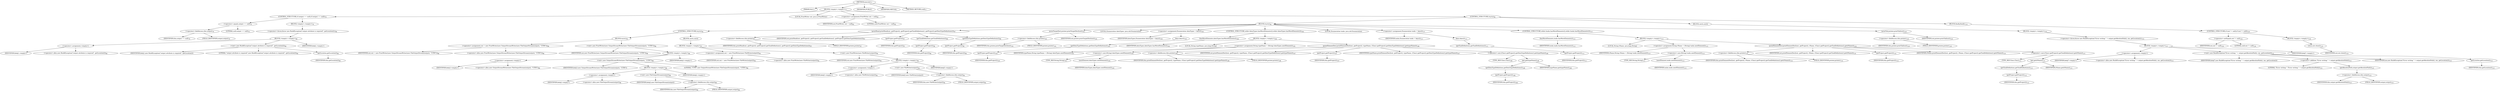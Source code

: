 digraph "execute" {  
"90" [label = <(METHOD,execute)<SUB>77</SUB>> ]
"6" [label = <(PARAM,this)<SUB>77</SUB>> ]
"91" [label = <(BLOCK,&lt;empty&gt;,&lt;empty&gt;)<SUB>77</SUB>> ]
"92" [label = <(CONTROL_STRUCTURE,if (output == null),if (output == null))<SUB>79</SUB>> ]
"93" [label = <(&lt;operator&gt;.equals,output == null)<SUB>79</SUB>> ]
"94" [label = <(&lt;operator&gt;.fieldAccess,this.output)<SUB>79</SUB>> ]
"95" [label = <(IDENTIFIER,this,output == null)<SUB>79</SUB>> ]
"96" [label = <(FIELD_IDENTIFIER,output,output)<SUB>79</SUB>> ]
"97" [label = <(LITERAL,null,output == null)<SUB>79</SUB>> ]
"98" [label = <(BLOCK,&lt;empty&gt;,&lt;empty&gt;)<SUB>79</SUB>> ]
"99" [label = <(&lt;operator&gt;.throw,throw new BuildException(&quot;output attribute is required&quot;, getLocation());)<SUB>80</SUB>> ]
"100" [label = <(BLOCK,&lt;empty&gt;,&lt;empty&gt;)<SUB>80</SUB>> ]
"101" [label = <(&lt;operator&gt;.assignment,&lt;empty&gt;)> ]
"102" [label = <(IDENTIFIER,$obj1,&lt;empty&gt;)> ]
"103" [label = <(&lt;operator&gt;.alloc,new BuildException(&quot;output attribute is required&quot;, getLocation()))<SUB>80</SUB>> ]
"104" [label = <(&lt;init&gt;,new BuildException(&quot;output attribute is required&quot;, getLocation()))<SUB>80</SUB>> ]
"105" [label = <(IDENTIFIER,$obj1,new BuildException(&quot;output attribute is required&quot;, getLocation()))> ]
"106" [label = <(LITERAL,&quot;output attribute is required&quot;,new BuildException(&quot;output attribute is required&quot;, getLocation()))<SUB>80</SUB>> ]
"107" [label = <(getLocation,getLocation())<SUB>80</SUB>> ]
"5" [label = <(IDENTIFIER,this,getLocation())<SUB>80</SUB>> ]
"108" [label = <(IDENTIFIER,$obj1,&lt;empty&gt;)> ]
"8" [label = <(LOCAL,PrintWriter out: java.io.PrintWriter)> ]
"109" [label = <(&lt;operator&gt;.assignment,PrintWriter out = null)<SUB>83</SUB>> ]
"110" [label = <(IDENTIFIER,out,PrintWriter out = null)<SUB>83</SUB>> ]
"111" [label = <(LITERAL,null,PrintWriter out = null)<SUB>83</SUB>> ]
"112" [label = <(CONTROL_STRUCTURE,try,try)<SUB>84</SUB>> ]
"113" [label = <(BLOCK,try,try)<SUB>84</SUB>> ]
"114" [label = <(CONTROL_STRUCTURE,try,try)<SUB>85</SUB>> ]
"115" [label = <(BLOCK,try,try)<SUB>85</SUB>> ]
"116" [label = <(&lt;operator&gt;.assignment,out = new PrintWriter(new OutputStreamWriter(new FileOutputStream(output), &quot;UTF8&quot;)))<SUB>86</SUB>> ]
"117" [label = <(IDENTIFIER,out,out = new PrintWriter(new OutputStreamWriter(new FileOutputStream(output), &quot;UTF8&quot;)))<SUB>86</SUB>> ]
"118" [label = <(&lt;operator&gt;.alloc,new PrintWriter(new OutputStreamWriter(new FileOutputStream(output), &quot;UTF8&quot;)))<SUB>86</SUB>> ]
"119" [label = <(&lt;init&gt;,new PrintWriter(new OutputStreamWriter(new FileOutputStream(output), &quot;UTF8&quot;)))<SUB>86</SUB>> ]
"7" [label = <(IDENTIFIER,out,new PrintWriter(new OutputStreamWriter(new FileOutputStream(output), &quot;UTF8&quot;)))<SUB>86</SUB>> ]
"120" [label = <(BLOCK,&lt;empty&gt;,&lt;empty&gt;)<SUB>86</SUB>> ]
"121" [label = <(&lt;operator&gt;.assignment,&lt;empty&gt;)> ]
"122" [label = <(IDENTIFIER,$obj3,&lt;empty&gt;)> ]
"123" [label = <(&lt;operator&gt;.alloc,new OutputStreamWriter(new FileOutputStream(output), &quot;UTF8&quot;))<SUB>86</SUB>> ]
"124" [label = <(&lt;init&gt;,new OutputStreamWriter(new FileOutputStream(output), &quot;UTF8&quot;))<SUB>86</SUB>> ]
"125" [label = <(IDENTIFIER,$obj3,new OutputStreamWriter(new FileOutputStream(output), &quot;UTF8&quot;))> ]
"126" [label = <(BLOCK,&lt;empty&gt;,&lt;empty&gt;)<SUB>86</SUB>> ]
"127" [label = <(&lt;operator&gt;.assignment,&lt;empty&gt;)> ]
"128" [label = <(IDENTIFIER,$obj2,&lt;empty&gt;)> ]
"129" [label = <(&lt;operator&gt;.alloc,new FileOutputStream(output))<SUB>86</SUB>> ]
"130" [label = <(&lt;init&gt;,new FileOutputStream(output))<SUB>86</SUB>> ]
"131" [label = <(IDENTIFIER,$obj2,new FileOutputStream(output))> ]
"132" [label = <(&lt;operator&gt;.fieldAccess,this.output)<SUB>86</SUB>> ]
"133" [label = <(IDENTIFIER,this,new FileOutputStream(output))<SUB>86</SUB>> ]
"134" [label = <(FIELD_IDENTIFIER,output,output)<SUB>86</SUB>> ]
"135" [label = <(IDENTIFIER,$obj2,&lt;empty&gt;)> ]
"136" [label = <(LITERAL,&quot;UTF8&quot;,new OutputStreamWriter(new FileOutputStream(output), &quot;UTF8&quot;))<SUB>86</SUB>> ]
"137" [label = <(IDENTIFIER,$obj3,&lt;empty&gt;)> ]
"138" [label = <(BLOCK,catch,catch)> ]
"139" [label = <(BLOCK,&lt;empty&gt;,&lt;empty&gt;)<SUB>87</SUB>> ]
"140" [label = <(&lt;operator&gt;.assignment,out = new PrintWriter(new FileWriter(output)))<SUB>94</SUB>> ]
"141" [label = <(IDENTIFIER,out,out = new PrintWriter(new FileWriter(output)))<SUB>94</SUB>> ]
"142" [label = <(&lt;operator&gt;.alloc,new PrintWriter(new FileWriter(output)))<SUB>94</SUB>> ]
"143" [label = <(&lt;init&gt;,new PrintWriter(new FileWriter(output)))<SUB>94</SUB>> ]
"9" [label = <(IDENTIFIER,out,new PrintWriter(new FileWriter(output)))<SUB>94</SUB>> ]
"144" [label = <(BLOCK,&lt;empty&gt;,&lt;empty&gt;)<SUB>94</SUB>> ]
"145" [label = <(&lt;operator&gt;.assignment,&lt;empty&gt;)> ]
"146" [label = <(IDENTIFIER,$obj5,&lt;empty&gt;)> ]
"147" [label = <(&lt;operator&gt;.alloc,new FileWriter(output))<SUB>94</SUB>> ]
"148" [label = <(&lt;init&gt;,new FileWriter(output))<SUB>94</SUB>> ]
"149" [label = <(IDENTIFIER,$obj5,new FileWriter(output))> ]
"150" [label = <(&lt;operator&gt;.fieldAccess,this.output)<SUB>94</SUB>> ]
"151" [label = <(IDENTIFIER,this,new FileWriter(output))<SUB>94</SUB>> ]
"152" [label = <(FIELD_IDENTIFIER,output,output)<SUB>94</SUB>> ]
"153" [label = <(IDENTIFIER,$obj5,&lt;empty&gt;)> ]
"154" [label = <(printHead,printHead(out, getProject(), getProject().getTaskDefinitions(), getProject().getDataTypeDefinitions()))<SUB>97</SUB>> ]
"155" [label = <(&lt;operator&gt;.fieldAccess,this.printer)<SUB>97</SUB>> ]
"156" [label = <(IDENTIFIER,this,printHead(out, getProject(), getProject().getTaskDefinitions(), getProject().getDataTypeDefinitions()))<SUB>97</SUB>> ]
"157" [label = <(FIELD_IDENTIFIER,printer,printer)<SUB>97</SUB>> ]
"158" [label = <(IDENTIFIER,out,printHead(out, getProject(), getProject().getTaskDefinitions(), getProject().getDataTypeDefinitions()))<SUB>97</SUB>> ]
"159" [label = <(getProject,getProject())<SUB>97</SUB>> ]
"10" [label = <(IDENTIFIER,this,getProject())<SUB>97</SUB>> ]
"160" [label = <(getTaskDefinitions,getTaskDefinitions())<SUB>98</SUB>> ]
"161" [label = <(getProject,getProject())<SUB>98</SUB>> ]
"11" [label = <(IDENTIFIER,this,getProject())<SUB>98</SUB>> ]
"162" [label = <(getDataTypeDefinitions,getDataTypeDefinitions())<SUB>99</SUB>> ]
"163" [label = <(getProject,getProject())<SUB>99</SUB>> ]
"12" [label = <(IDENTIFIER,this,getProject())<SUB>99</SUB>> ]
"164" [label = <(printTargetDecl,printer.printTargetDecl(out))<SUB>101</SUB>> ]
"165" [label = <(&lt;operator&gt;.fieldAccess,this.printer)<SUB>101</SUB>> ]
"166" [label = <(IDENTIFIER,this,printer.printTargetDecl(out))<SUB>101</SUB>> ]
"167" [label = <(FIELD_IDENTIFIER,printer,printer)<SUB>101</SUB>> ]
"168" [label = <(IDENTIFIER,out,printer.printTargetDecl(out))<SUB>101</SUB>> ]
"169" [label = <(LOCAL,Enumeration dataTypes: java.util.Enumeration)> ]
"170" [label = <(&lt;operator&gt;.assignment,Enumeration dataTypes = keys())<SUB>103</SUB>> ]
"171" [label = <(IDENTIFIER,dataTypes,Enumeration dataTypes = keys())<SUB>103</SUB>> ]
"172" [label = <(keys,keys())<SUB>103</SUB>> ]
"173" [label = <(getDataTypeDefinitions,getDataTypeDefinitions())<SUB>103</SUB>> ]
"174" [label = <(getProject,getProject())<SUB>103</SUB>> ]
"13" [label = <(IDENTIFIER,this,getProject())<SUB>103</SUB>> ]
"175" [label = <(CONTROL_STRUCTURE,while (dataTypes.hasMoreElements()),while (dataTypes.hasMoreElements()))<SUB>104</SUB>> ]
"176" [label = <(hasMoreElements,dataTypes.hasMoreElements())<SUB>104</SUB>> ]
"177" [label = <(IDENTIFIER,dataTypes,dataTypes.hasMoreElements())<SUB>104</SUB>> ]
"178" [label = <(BLOCK,&lt;empty&gt;,&lt;empty&gt;)<SUB>104</SUB>> ]
"179" [label = <(LOCAL,String typeName: java.lang.String)> ]
"180" [label = <(&lt;operator&gt;.assignment,String typeName = (String) dataTypes.nextElement())<SUB>105</SUB>> ]
"181" [label = <(IDENTIFIER,typeName,String typeName = (String) dataTypes.nextElement())<SUB>105</SUB>> ]
"182" [label = <(&lt;operator&gt;.cast,(String) dataTypes.nextElement())<SUB>105</SUB>> ]
"183" [label = <(TYPE_REF,String,String)<SUB>105</SUB>> ]
"184" [label = <(nextElement,dataTypes.nextElement())<SUB>105</SUB>> ]
"185" [label = <(IDENTIFIER,dataTypes,dataTypes.nextElement())<SUB>105</SUB>> ]
"186" [label = <(printElementDecl,printElementDecl(out, getProject(), typeName, (Class) getProject().getDataTypeDefinitions().get(typeName)))<SUB>106</SUB>> ]
"187" [label = <(&lt;operator&gt;.fieldAccess,this.printer)<SUB>106</SUB>> ]
"188" [label = <(IDENTIFIER,this,printElementDecl(out, getProject(), typeName, (Class) getProject().getDataTypeDefinitions().get(typeName)))<SUB>106</SUB>> ]
"189" [label = <(FIELD_IDENTIFIER,printer,printer)<SUB>106</SUB>> ]
"190" [label = <(IDENTIFIER,out,printElementDecl(out, getProject(), typeName, (Class) getProject().getDataTypeDefinitions().get(typeName)))<SUB>107</SUB>> ]
"191" [label = <(getProject,getProject())<SUB>107</SUB>> ]
"14" [label = <(IDENTIFIER,this,getProject())<SUB>107</SUB>> ]
"192" [label = <(IDENTIFIER,typeName,printElementDecl(out, getProject(), typeName, (Class) getProject().getDataTypeDefinitions().get(typeName)))<SUB>107</SUB>> ]
"193" [label = <(&lt;operator&gt;.cast,(Class) getProject().getDataTypeDefinitions().get(typeName))<SUB>108</SUB>> ]
"194" [label = <(TYPE_REF,Class,Class)<SUB>108</SUB>> ]
"195" [label = <(get,get(typeName))<SUB>108</SUB>> ]
"196" [label = <(getDataTypeDefinitions,getDataTypeDefinitions())<SUB>108</SUB>> ]
"197" [label = <(getProject,getProject())<SUB>108</SUB>> ]
"15" [label = <(IDENTIFIER,this,getProject())<SUB>108</SUB>> ]
"198" [label = <(IDENTIFIER,typeName,get(typeName))<SUB>108</SUB>> ]
"199" [label = <(LOCAL,Enumeration tasks: java.util.Enumeration)> ]
"200" [label = <(&lt;operator&gt;.assignment,Enumeration tasks = keys())<SUB>111</SUB>> ]
"201" [label = <(IDENTIFIER,tasks,Enumeration tasks = keys())<SUB>111</SUB>> ]
"202" [label = <(keys,keys())<SUB>111</SUB>> ]
"203" [label = <(getTaskDefinitions,getTaskDefinitions())<SUB>111</SUB>> ]
"204" [label = <(getProject,getProject())<SUB>111</SUB>> ]
"16" [label = <(IDENTIFIER,this,getProject())<SUB>111</SUB>> ]
"205" [label = <(CONTROL_STRUCTURE,while (tasks.hasMoreElements()),while (tasks.hasMoreElements()))<SUB>112</SUB>> ]
"206" [label = <(hasMoreElements,tasks.hasMoreElements())<SUB>112</SUB>> ]
"207" [label = <(IDENTIFIER,tasks,tasks.hasMoreElements())<SUB>112</SUB>> ]
"208" [label = <(BLOCK,&lt;empty&gt;,&lt;empty&gt;)<SUB>112</SUB>> ]
"209" [label = <(LOCAL,String tName: java.lang.String)> ]
"210" [label = <(&lt;operator&gt;.assignment,String tName = (String) tasks.nextElement())<SUB>113</SUB>> ]
"211" [label = <(IDENTIFIER,tName,String tName = (String) tasks.nextElement())<SUB>113</SUB>> ]
"212" [label = <(&lt;operator&gt;.cast,(String) tasks.nextElement())<SUB>113</SUB>> ]
"213" [label = <(TYPE_REF,String,String)<SUB>113</SUB>> ]
"214" [label = <(nextElement,tasks.nextElement())<SUB>113</SUB>> ]
"215" [label = <(IDENTIFIER,tasks,tasks.nextElement())<SUB>113</SUB>> ]
"216" [label = <(printElementDecl,printElementDecl(out, getProject(), tName, (Class) getProject().getTaskDefinitions().get(tName)))<SUB>114</SUB>> ]
"217" [label = <(&lt;operator&gt;.fieldAccess,this.printer)<SUB>114</SUB>> ]
"218" [label = <(IDENTIFIER,this,printElementDecl(out, getProject(), tName, (Class) getProject().getTaskDefinitions().get(tName)))<SUB>114</SUB>> ]
"219" [label = <(FIELD_IDENTIFIER,printer,printer)<SUB>114</SUB>> ]
"220" [label = <(IDENTIFIER,out,printElementDecl(out, getProject(), tName, (Class) getProject().getTaskDefinitions().get(tName)))<SUB>114</SUB>> ]
"221" [label = <(getProject,getProject())<SUB>114</SUB>> ]
"17" [label = <(IDENTIFIER,this,getProject())<SUB>114</SUB>> ]
"222" [label = <(IDENTIFIER,tName,printElementDecl(out, getProject(), tName, (Class) getProject().getTaskDefinitions().get(tName)))<SUB>114</SUB>> ]
"223" [label = <(&lt;operator&gt;.cast,(Class) getProject().getTaskDefinitions().get(tName))<SUB>115</SUB>> ]
"224" [label = <(TYPE_REF,Class,Class)<SUB>115</SUB>> ]
"225" [label = <(get,get(tName))<SUB>115</SUB>> ]
"226" [label = <(getTaskDefinitions,getTaskDefinitions())<SUB>115</SUB>> ]
"227" [label = <(getProject,getProject())<SUB>115</SUB>> ]
"18" [label = <(IDENTIFIER,this,getProject())<SUB>115</SUB>> ]
"228" [label = <(IDENTIFIER,tName,get(tName))<SUB>115</SUB>> ]
"229" [label = <(printTail,printer.printTail(out))<SUB>118</SUB>> ]
"230" [label = <(&lt;operator&gt;.fieldAccess,this.printer)<SUB>118</SUB>> ]
"231" [label = <(IDENTIFIER,this,printer.printTail(out))<SUB>118</SUB>> ]
"232" [label = <(FIELD_IDENTIFIER,printer,printer)<SUB>118</SUB>> ]
"233" [label = <(IDENTIFIER,out,printer.printTail(out))<SUB>118</SUB>> ]
"234" [label = <(BLOCK,catch,catch)> ]
"235" [label = <(BLOCK,&lt;empty&gt;,&lt;empty&gt;)<SUB>120</SUB>> ]
"236" [label = <(&lt;operator&gt;.throw,throw new BuildException(&quot;Error writing &quot; + output.getAbsolutePath(), ioe, getLocation());)<SUB>121</SUB>> ]
"237" [label = <(BLOCK,&lt;empty&gt;,&lt;empty&gt;)<SUB>121</SUB>> ]
"238" [label = <(&lt;operator&gt;.assignment,&lt;empty&gt;)> ]
"239" [label = <(IDENTIFIER,$obj7,&lt;empty&gt;)> ]
"240" [label = <(&lt;operator&gt;.alloc,new BuildException(&quot;Error writing &quot; + output.getAbsolutePath(), ioe, getLocation()))<SUB>121</SUB>> ]
"241" [label = <(&lt;init&gt;,new BuildException(&quot;Error writing &quot; + output.getAbsolutePath(), ioe, getLocation()))<SUB>121</SUB>> ]
"242" [label = <(IDENTIFIER,$obj7,new BuildException(&quot;Error writing &quot; + output.getAbsolutePath(), ioe, getLocation()))> ]
"243" [label = <(&lt;operator&gt;.addition,&quot;Error writing &quot; + output.getAbsolutePath())<SUB>121</SUB>> ]
"244" [label = <(LITERAL,&quot;Error writing &quot;,&quot;Error writing &quot; + output.getAbsolutePath())<SUB>121</SUB>> ]
"245" [label = <(getAbsolutePath,output.getAbsolutePath())<SUB>122</SUB>> ]
"246" [label = <(&lt;operator&gt;.fieldAccess,this.output)<SUB>122</SUB>> ]
"247" [label = <(IDENTIFIER,this,output.getAbsolutePath())<SUB>122</SUB>> ]
"248" [label = <(FIELD_IDENTIFIER,output,output)<SUB>122</SUB>> ]
"249" [label = <(IDENTIFIER,ioe,new BuildException(&quot;Error writing &quot; + output.getAbsolutePath(), ioe, getLocation()))<SUB>122</SUB>> ]
"250" [label = <(getLocation,getLocation())<SUB>122</SUB>> ]
"19" [label = <(IDENTIFIER,this,getLocation())<SUB>122</SUB>> ]
"251" [label = <(IDENTIFIER,$obj7,&lt;empty&gt;)> ]
"252" [label = <(BLOCK,finally,finally)<SUB>123</SUB>> ]
"253" [label = <(CONTROL_STRUCTURE,if (out != null),if (out != null))<SUB>124</SUB>> ]
"254" [label = <(&lt;operator&gt;.notEquals,out != null)<SUB>124</SUB>> ]
"255" [label = <(IDENTIFIER,out,out != null)<SUB>124</SUB>> ]
"256" [label = <(LITERAL,null,out != null)<SUB>124</SUB>> ]
"257" [label = <(BLOCK,&lt;empty&gt;,&lt;empty&gt;)<SUB>124</SUB>> ]
"258" [label = <(close,out.close())<SUB>125</SUB>> ]
"259" [label = <(IDENTIFIER,out,out.close())<SUB>125</SUB>> ]
"260" [label = <(MODIFIER,PUBLIC)> ]
"261" [label = <(MODIFIER,VIRTUAL)> ]
"262" [label = <(METHOD_RETURN,void)<SUB>77</SUB>> ]
  "90" -> "6" 
  "90" -> "91" 
  "90" -> "260" 
  "90" -> "261" 
  "90" -> "262" 
  "91" -> "92" 
  "91" -> "8" 
  "91" -> "109" 
  "91" -> "112" 
  "92" -> "93" 
  "92" -> "98" 
  "93" -> "94" 
  "93" -> "97" 
  "94" -> "95" 
  "94" -> "96" 
  "98" -> "99" 
  "99" -> "100" 
  "100" -> "101" 
  "100" -> "104" 
  "100" -> "108" 
  "101" -> "102" 
  "101" -> "103" 
  "104" -> "105" 
  "104" -> "106" 
  "104" -> "107" 
  "107" -> "5" 
  "109" -> "110" 
  "109" -> "111" 
  "112" -> "113" 
  "112" -> "234" 
  "112" -> "252" 
  "113" -> "114" 
  "113" -> "154" 
  "113" -> "164" 
  "113" -> "169" 
  "113" -> "170" 
  "113" -> "175" 
  "113" -> "199" 
  "113" -> "200" 
  "113" -> "205" 
  "113" -> "229" 
  "114" -> "115" 
  "114" -> "138" 
  "115" -> "116" 
  "115" -> "119" 
  "116" -> "117" 
  "116" -> "118" 
  "119" -> "7" 
  "119" -> "120" 
  "120" -> "121" 
  "120" -> "124" 
  "120" -> "137" 
  "121" -> "122" 
  "121" -> "123" 
  "124" -> "125" 
  "124" -> "126" 
  "124" -> "136" 
  "126" -> "127" 
  "126" -> "130" 
  "126" -> "135" 
  "127" -> "128" 
  "127" -> "129" 
  "130" -> "131" 
  "130" -> "132" 
  "132" -> "133" 
  "132" -> "134" 
  "138" -> "139" 
  "139" -> "140" 
  "139" -> "143" 
  "140" -> "141" 
  "140" -> "142" 
  "143" -> "9" 
  "143" -> "144" 
  "144" -> "145" 
  "144" -> "148" 
  "144" -> "153" 
  "145" -> "146" 
  "145" -> "147" 
  "148" -> "149" 
  "148" -> "150" 
  "150" -> "151" 
  "150" -> "152" 
  "154" -> "155" 
  "154" -> "158" 
  "154" -> "159" 
  "154" -> "160" 
  "154" -> "162" 
  "155" -> "156" 
  "155" -> "157" 
  "159" -> "10" 
  "160" -> "161" 
  "161" -> "11" 
  "162" -> "163" 
  "163" -> "12" 
  "164" -> "165" 
  "164" -> "168" 
  "165" -> "166" 
  "165" -> "167" 
  "170" -> "171" 
  "170" -> "172" 
  "172" -> "173" 
  "173" -> "174" 
  "174" -> "13" 
  "175" -> "176" 
  "175" -> "178" 
  "176" -> "177" 
  "178" -> "179" 
  "178" -> "180" 
  "178" -> "186" 
  "180" -> "181" 
  "180" -> "182" 
  "182" -> "183" 
  "182" -> "184" 
  "184" -> "185" 
  "186" -> "187" 
  "186" -> "190" 
  "186" -> "191" 
  "186" -> "192" 
  "186" -> "193" 
  "187" -> "188" 
  "187" -> "189" 
  "191" -> "14" 
  "193" -> "194" 
  "193" -> "195" 
  "195" -> "196" 
  "195" -> "198" 
  "196" -> "197" 
  "197" -> "15" 
  "200" -> "201" 
  "200" -> "202" 
  "202" -> "203" 
  "203" -> "204" 
  "204" -> "16" 
  "205" -> "206" 
  "205" -> "208" 
  "206" -> "207" 
  "208" -> "209" 
  "208" -> "210" 
  "208" -> "216" 
  "210" -> "211" 
  "210" -> "212" 
  "212" -> "213" 
  "212" -> "214" 
  "214" -> "215" 
  "216" -> "217" 
  "216" -> "220" 
  "216" -> "221" 
  "216" -> "222" 
  "216" -> "223" 
  "217" -> "218" 
  "217" -> "219" 
  "221" -> "17" 
  "223" -> "224" 
  "223" -> "225" 
  "225" -> "226" 
  "225" -> "228" 
  "226" -> "227" 
  "227" -> "18" 
  "229" -> "230" 
  "229" -> "233" 
  "230" -> "231" 
  "230" -> "232" 
  "234" -> "235" 
  "235" -> "236" 
  "236" -> "237" 
  "237" -> "238" 
  "237" -> "241" 
  "237" -> "251" 
  "238" -> "239" 
  "238" -> "240" 
  "241" -> "242" 
  "241" -> "243" 
  "241" -> "249" 
  "241" -> "250" 
  "243" -> "244" 
  "243" -> "245" 
  "245" -> "246" 
  "246" -> "247" 
  "246" -> "248" 
  "250" -> "19" 
  "252" -> "253" 
  "253" -> "254" 
  "253" -> "257" 
  "254" -> "255" 
  "254" -> "256" 
  "257" -> "258" 
  "258" -> "259" 
}
